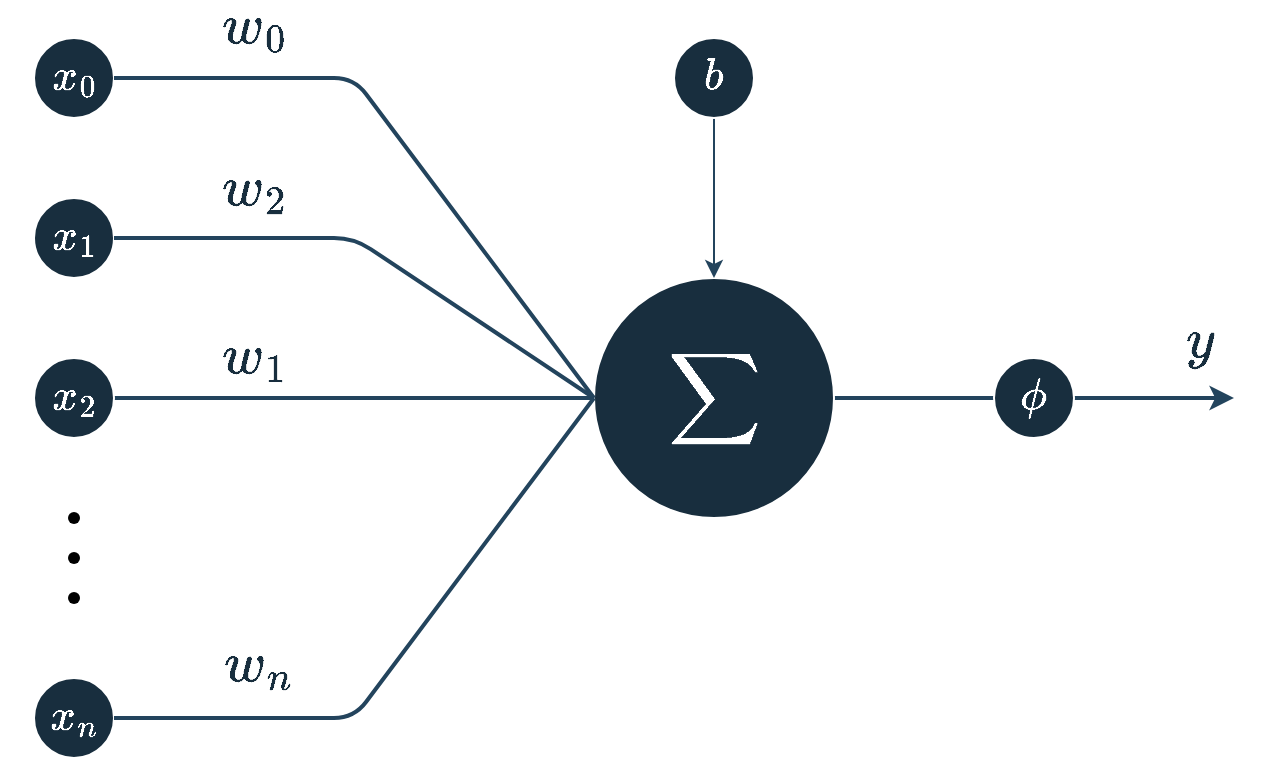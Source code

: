 <mxfile version="21.3.2" type="github">
  <diagram name="Página-1" id="97vB8WoCf2n6oN6qNC-J">
    <mxGraphModel dx="733" dy="403" grid="1" gridSize="10" guides="1" tooltips="1" connect="1" arrows="1" fold="1" page="1" pageScale="1" pageWidth="827" pageHeight="1169" math="1" shadow="0">
      <root>
        <mxCell id="0" />
        <mxCell id="1" parent="0" />
        <mxCell id="xCvWTuyllG2kYAtm89Lq-32" style="edgeStyle=orthogonalEdgeStyle;rounded=0;orthogonalLoop=1;jettySize=auto;html=1;exitX=1;exitY=0.5;exitDx=0;exitDy=0;strokeColor=#23445D;strokeWidth=2;" parent="1" source="xCvWTuyllG2kYAtm89Lq-1" edge="1">
          <mxGeometry relative="1" as="geometry">
            <mxPoint x="720" y="260" as="targetPoint" />
          </mxGeometry>
        </mxCell>
        <mxCell id="xCvWTuyllG2kYAtm89Lq-1" value="$$\sum$$" style="ellipse;whiteSpace=wrap;html=1;aspect=fixed;rounded=0;labelBackgroundColor=none;fillColor=#182E3E;strokeColor=#FFFFFF;fontColor=#FFFFFF;fontSize=27;" parent="1" vertex="1">
          <mxGeometry x="400" y="200" width="120" height="120" as="geometry" />
        </mxCell>
        <mxCell id="xCvWTuyllG2kYAtm89Lq-2" value="$$x_0$$" style="ellipse;whiteSpace=wrap;html=1;aspect=fixed;rounded=0;labelBackgroundColor=none;fillColor=#182E3E;strokeColor=#FFFFFF;fontColor=#FFFFFF;fontSize=19;" parent="1" vertex="1">
          <mxGeometry x="120" y="80" width="40" height="40" as="geometry" />
        </mxCell>
        <mxCell id="xCvWTuyllG2kYAtm89Lq-17" value="" style="endArrow=none;html=1;exitX=1;exitY=0.5;exitDx=0;exitDy=0;entryX=0;entryY=0.5;entryDx=0;entryDy=0;labelBackgroundColor=none;strokeColor=#23445D;fontColor=default;strokeWidth=2;endFill=0;" parent="1" target="xCvWTuyllG2kYAtm89Lq-1" edge="1">
          <mxGeometry relative="1" as="geometry">
            <mxPoint x="160" y="260" as="sourcePoint" />
            <mxPoint x="400" y="340" as="targetPoint" />
          </mxGeometry>
        </mxCell>
        <mxCell id="xCvWTuyllG2kYAtm89Lq-28" value="" style="shape=waypoint;fillStyle=solid;size=6;pointerEvents=1;points=[];fillColor=#182e3e;resizable=0;rotatable=0;perimeter=centerPerimeter;snapToPoint=1;rounded=0;labelBackgroundColor=none;strokeColor=default;fontColor=#FFFFFF;" parent="1" vertex="1">
          <mxGeometry x="130" y="310" width="20" height="20" as="geometry" />
        </mxCell>
        <mxCell id="xCvWTuyllG2kYAtm89Lq-29" value="" style="shape=waypoint;fillStyle=solid;size=6;pointerEvents=1;points=[];fillColor=#182e3e;resizable=0;rotatable=0;perimeter=centerPerimeter;snapToPoint=1;rounded=0;labelBackgroundColor=none;strokeColor=default;fontColor=#FFFFFF;" parent="1" vertex="1">
          <mxGeometry x="130" y="330" width="20" height="20" as="geometry" />
        </mxCell>
        <mxCell id="xCvWTuyllG2kYAtm89Lq-30" value="" style="shape=waypoint;fillStyle=solid;size=6;pointerEvents=1;points=[];fillColor=#182e3e;resizable=0;rotatable=0;perimeter=centerPerimeter;snapToPoint=1;rounded=0;labelBackgroundColor=none;strokeColor=default;fontColor=#FFFFFF;" parent="1" vertex="1">
          <mxGeometry x="130" y="350" width="20" height="20" as="geometry" />
        </mxCell>
        <mxCell id="xCvWTuyllG2kYAtm89Lq-33" value="$$\phi$$" style="ellipse;whiteSpace=wrap;html=1;aspect=fixed;rounded=0;labelBackgroundColor=none;fillColor=#182E3E;strokeColor=#FFFFFF;fontColor=#FFFFFF;fontSize=19;" parent="1" vertex="1">
          <mxGeometry x="600" y="240" width="40" height="40" as="geometry" />
        </mxCell>
        <mxCell id="xCvWTuyllG2kYAtm89Lq-34" value="$$x_1$$" style="ellipse;whiteSpace=wrap;html=1;aspect=fixed;rounded=0;labelBackgroundColor=none;fillColor=#182E3E;strokeColor=#FFFFFF;fontColor=#FFFFFF;fontSize=19;" parent="1" vertex="1">
          <mxGeometry x="120" y="160" width="40" height="40" as="geometry" />
        </mxCell>
        <mxCell id="xCvWTuyllG2kYAtm89Lq-35" value="$$x_2$$" style="ellipse;whiteSpace=wrap;html=1;aspect=fixed;rounded=0;labelBackgroundColor=none;fillColor=#182E3E;strokeColor=#FFFFFF;fontColor=#FFFFFF;fontSize=19;" parent="1" vertex="1">
          <mxGeometry x="120" y="240" width="40" height="40" as="geometry" />
        </mxCell>
        <mxCell id="xCvWTuyllG2kYAtm89Lq-36" value="$$x_n$$" style="ellipse;whiteSpace=wrap;html=1;aspect=fixed;rounded=0;labelBackgroundColor=none;fillColor=#182E3E;strokeColor=#FFFFFF;fontColor=#FFFFFF;fontSize=19;" parent="1" vertex="1">
          <mxGeometry x="120" y="400" width="40" height="40" as="geometry" />
        </mxCell>
        <mxCell id="xCvWTuyllG2kYAtm89Lq-37" value="$$w_1$$" style="edgeLabel;resizable=0;html=1;align=center;verticalAlign=middle;fontSize=24;fontStyle=2;labelBackgroundColor=none;rounded=0;fontColor=#182e3e;" parent="1" connectable="0" vertex="1">
          <mxGeometry x="230" y="240.0" as="geometry" />
        </mxCell>
        <mxCell id="xCvWTuyllG2kYAtm89Lq-38" value="$$w_2$$" style="edgeLabel;resizable=0;html=1;align=center;verticalAlign=middle;fontSize=24;fontStyle=2;labelBackgroundColor=none;rounded=0;fontColor=#182e3e;" parent="1" connectable="0" vertex="1">
          <mxGeometry x="230" y="156.0" as="geometry" />
        </mxCell>
        <mxCell id="xCvWTuyllG2kYAtm89Lq-39" value="$$w_n$$" style="edgeLabel;resizable=0;html=1;align=center;verticalAlign=middle;fontSize=24;fontStyle=2;labelBackgroundColor=none;rounded=0;fontColor=#182e3e;" parent="1" connectable="0" vertex="1">
          <mxGeometry x="240" y="300.0" as="geometry">
            <mxPoint x="-8" y="94" as="offset" />
          </mxGeometry>
        </mxCell>
        <mxCell id="xCvWTuyllG2kYAtm89Lq-41" style="edgeStyle=orthogonalEdgeStyle;rounded=0;orthogonalLoop=1;jettySize=auto;html=1;entryX=0.5;entryY=0;entryDx=0;entryDy=0;strokeColor=#23445D;exitX=0.5;exitY=1;exitDx=0;exitDy=0;" parent="1" source="xCvWTuyllG2kYAtm89Lq-40" target="xCvWTuyllG2kYAtm89Lq-1" edge="1">
          <mxGeometry relative="1" as="geometry">
            <mxPoint x="460" y="120" as="sourcePoint" />
          </mxGeometry>
        </mxCell>
        <mxCell id="xCvWTuyllG2kYAtm89Lq-40" value="$$b$$" style="ellipse;whiteSpace=wrap;html=1;aspect=fixed;rounded=0;labelBackgroundColor=none;fillColor=#182E3E;strokeColor=#FFFFFF;fontColor=#FFFFFF;fontSize=19;" parent="1" vertex="1">
          <mxGeometry x="440" y="80" width="40" height="40" as="geometry" />
        </mxCell>
        <mxCell id="xCvWTuyllG2kYAtm89Lq-42" value="$$y$$" style="edgeLabel;resizable=0;html=1;align=center;verticalAlign=middle;fontSize=24;fontStyle=2;labelBackgroundColor=none;rounded=0;fontColor=#182e3e;" parent="1" connectable="0" vertex="1">
          <mxGeometry x="350" y="150.0" as="geometry">
            <mxPoint x="353" y="82" as="offset" />
          </mxGeometry>
        </mxCell>
        <mxCell id="s1xc5X868nCZvbDFMzjf-1" value="" style="endArrow=none;html=1;exitX=1;exitY=0.5;exitDx=0;exitDy=0;labelBackgroundColor=none;strokeColor=#23445D;fontColor=default;strokeWidth=2;endFill=0;entryX=0;entryY=0.5;entryDx=0;entryDy=0;" edge="1" parent="1" source="xCvWTuyllG2kYAtm89Lq-34" target="xCvWTuyllG2kYAtm89Lq-1">
          <mxGeometry relative="1" as="geometry">
            <mxPoint x="170" y="270" as="sourcePoint" />
            <mxPoint x="400" y="260" as="targetPoint" />
            <Array as="points">
              <mxPoint x="280" y="180" />
            </Array>
          </mxGeometry>
        </mxCell>
        <mxCell id="s1xc5X868nCZvbDFMzjf-2" value="" style="endArrow=none;html=1;labelBackgroundColor=none;strokeColor=#23445D;fontColor=default;strokeWidth=2;endFill=0;entryX=0;entryY=0.5;entryDx=0;entryDy=0;exitX=1;exitY=0.5;exitDx=0;exitDy=0;" edge="1" parent="1" source="xCvWTuyllG2kYAtm89Lq-2" target="xCvWTuyllG2kYAtm89Lq-1">
          <mxGeometry relative="1" as="geometry">
            <mxPoint x="160" y="100" as="sourcePoint" />
            <mxPoint x="400" y="180" as="targetPoint" />
            <Array as="points">
              <mxPoint x="280" y="100" />
            </Array>
          </mxGeometry>
        </mxCell>
        <mxCell id="s1xc5X868nCZvbDFMzjf-3" value="" style="endArrow=none;html=1;exitX=1;exitY=0.5;exitDx=0;exitDy=0;labelBackgroundColor=none;strokeColor=#23445D;fontColor=default;strokeWidth=2;endFill=0;entryX=0;entryY=0.5;entryDx=0;entryDy=0;" edge="1" parent="1" target="xCvWTuyllG2kYAtm89Lq-1">
          <mxGeometry relative="1" as="geometry">
            <mxPoint x="160" y="420" as="sourcePoint" />
            <mxPoint x="400" y="500" as="targetPoint" />
            <Array as="points">
              <mxPoint x="280" y="420" />
            </Array>
          </mxGeometry>
        </mxCell>
        <mxCell id="s1xc5X868nCZvbDFMzjf-4" value="$$w_0$$" style="edgeLabel;resizable=0;html=1;align=center;verticalAlign=middle;fontSize=24;fontStyle=2;labelBackgroundColor=none;rounded=0;fontColor=#182e3e;" connectable="0" vertex="1" parent="1">
          <mxGeometry x="230" y="75.0" as="geometry" />
        </mxCell>
      </root>
    </mxGraphModel>
  </diagram>
</mxfile>
